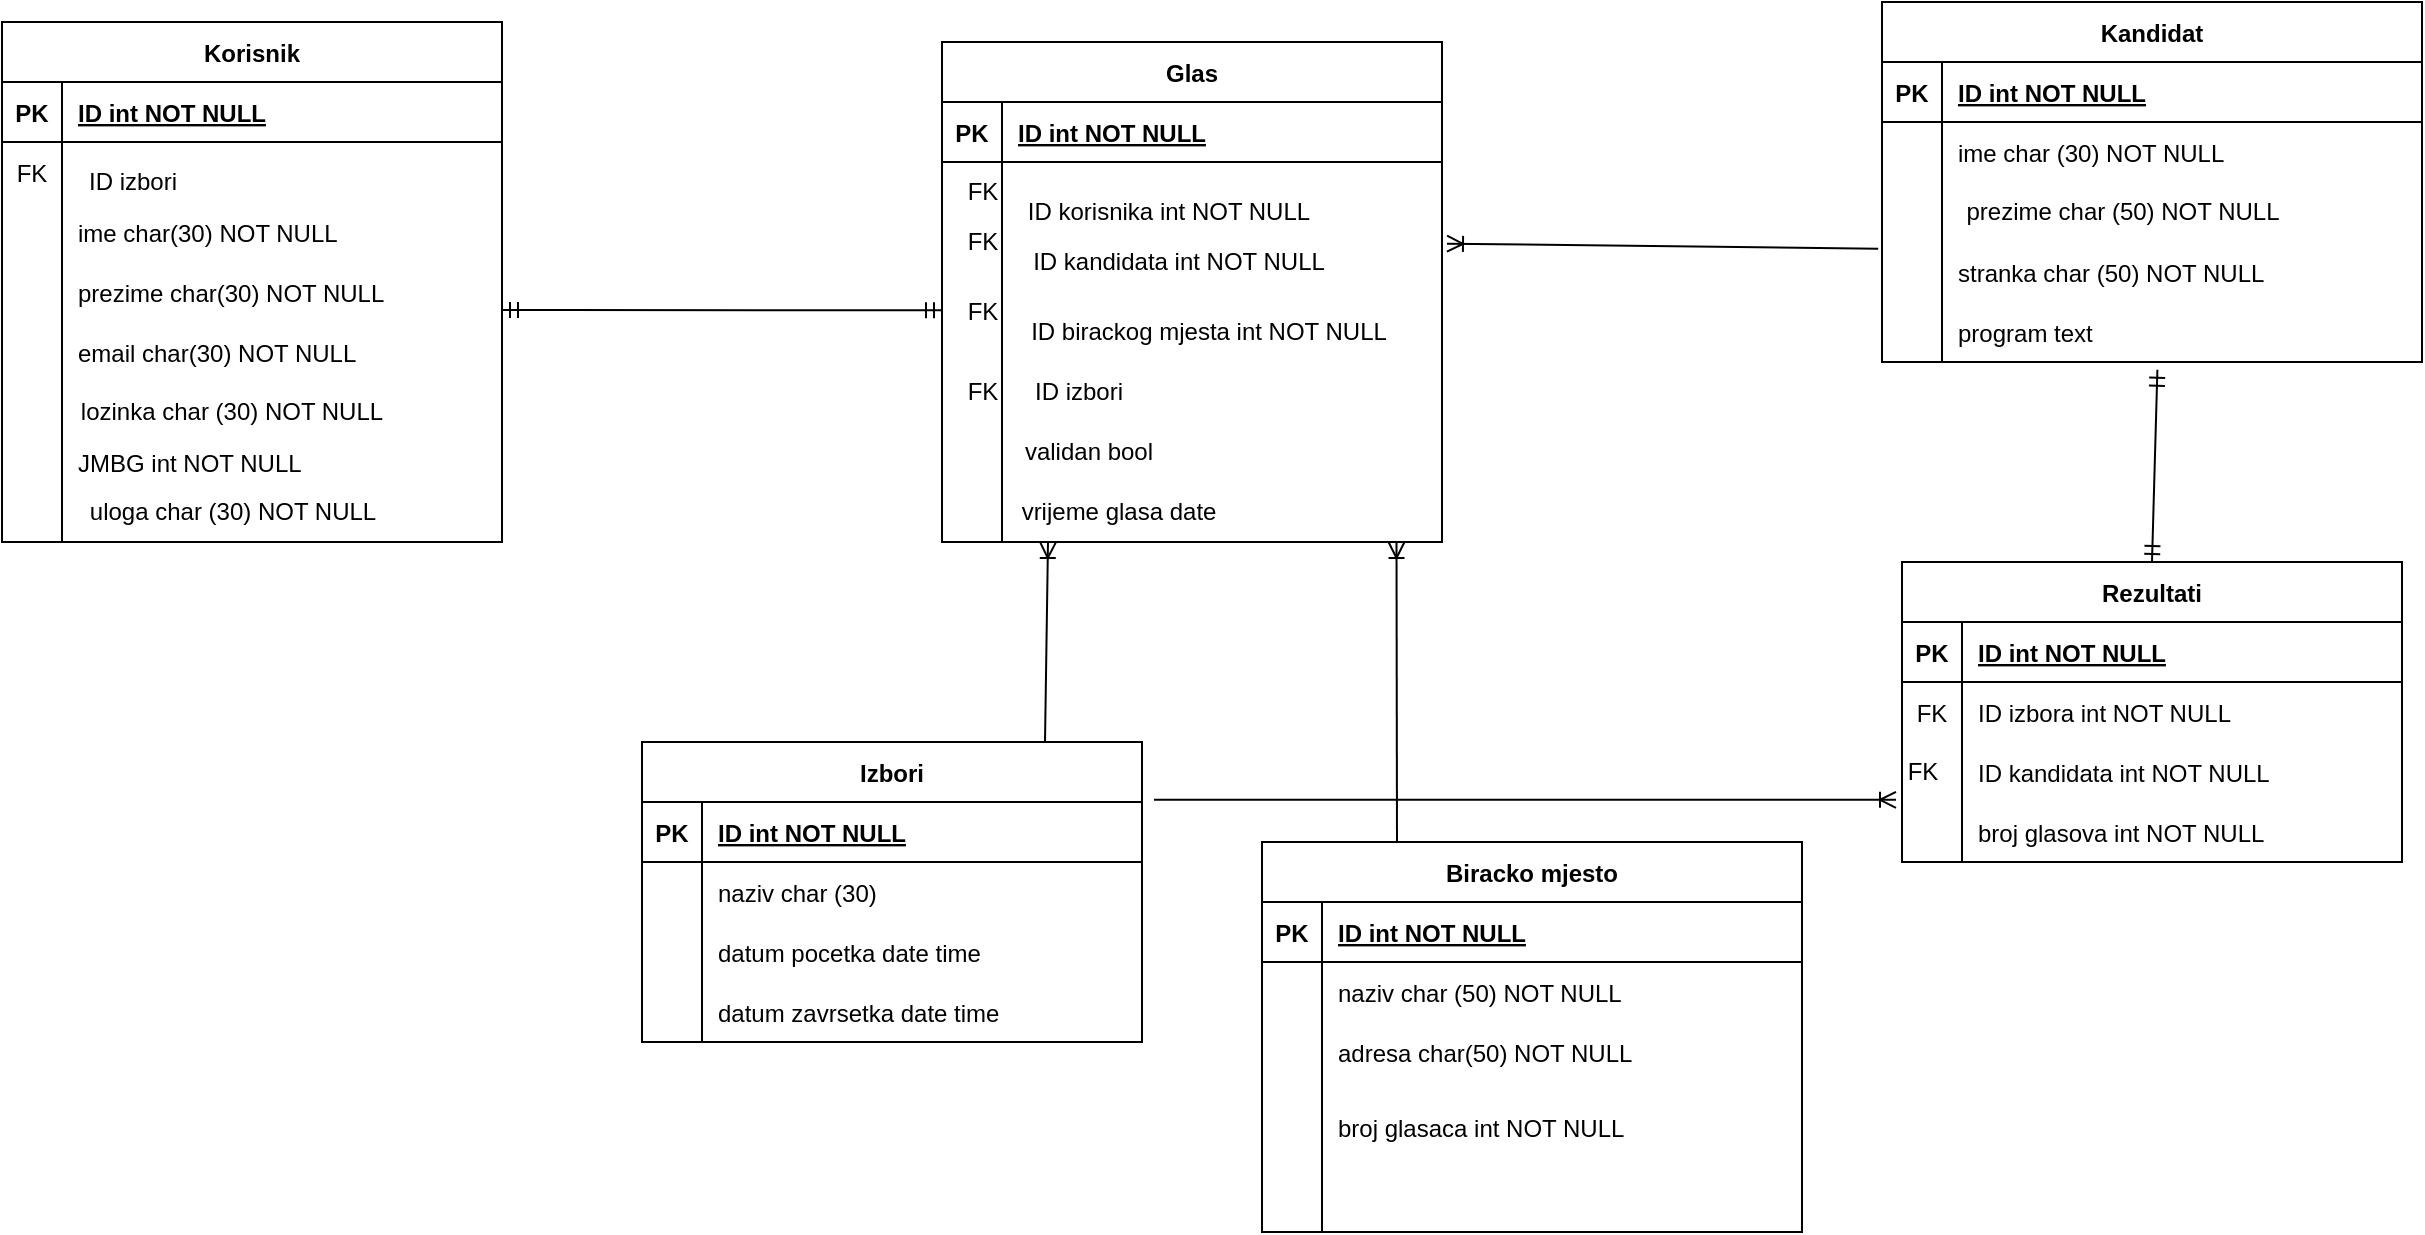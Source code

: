 <?xml version="1.0" encoding="UTF-8"?>
<mxfile version="24.7.8"><diagram name="Page-1" id="9csiGRajn9hbeka8NCRL"><mxGraphModel dx="794" dy="420" grid="1" gridSize="10" guides="1" tooltips="1" connect="1" arrows="1" fold="1" page="1" pageScale="1" pageWidth="827" pageHeight="1169" math="0" shadow="0"><root><mxCell id="0"/><mxCell id="1" parent="0"/><mxCell id="At3crt5vRcggLfKBgVWZ-40" value="Izbori" style="shape=table;startSize=30;container=1;collapsible=1;childLayout=tableLayout;fixedRows=1;rowLines=0;fontStyle=1;align=center;resizeLast=1;" parent="1" vertex="1"><mxGeometry x="420" y="450" width="250" height="150" as="geometry"/></mxCell><mxCell id="At3crt5vRcggLfKBgVWZ-41" value="" style="shape=partialRectangle;collapsible=0;dropTarget=0;pointerEvents=0;fillColor=none;points=[[0,0.5],[1,0.5]];portConstraint=eastwest;top=0;left=0;right=0;bottom=1;" parent="At3crt5vRcggLfKBgVWZ-40" vertex="1"><mxGeometry y="30" width="250" height="30" as="geometry"/></mxCell><mxCell id="At3crt5vRcggLfKBgVWZ-42" value="PK" style="shape=partialRectangle;overflow=hidden;connectable=0;fillColor=none;top=0;left=0;bottom=0;right=0;fontStyle=1;" parent="At3crt5vRcggLfKBgVWZ-41" vertex="1"><mxGeometry width="30" height="30" as="geometry"><mxRectangle width="30" height="30" as="alternateBounds"/></mxGeometry></mxCell><mxCell id="At3crt5vRcggLfKBgVWZ-43" value="ID int NOT NULL " style="shape=partialRectangle;overflow=hidden;connectable=0;fillColor=none;top=0;left=0;bottom=0;right=0;align=left;spacingLeft=6;fontStyle=5;" parent="At3crt5vRcggLfKBgVWZ-41" vertex="1"><mxGeometry x="30" width="220" height="30" as="geometry"><mxRectangle width="220" height="30" as="alternateBounds"/></mxGeometry></mxCell><mxCell id="At3crt5vRcggLfKBgVWZ-47" value="" style="shape=partialRectangle;collapsible=0;dropTarget=0;pointerEvents=0;fillColor=none;points=[[0,0.5],[1,0.5]];portConstraint=eastwest;top=0;left=0;right=0;bottom=0;" parent="At3crt5vRcggLfKBgVWZ-40" vertex="1"><mxGeometry y="60" width="250" height="30" as="geometry"/></mxCell><mxCell id="At3crt5vRcggLfKBgVWZ-48" value="" style="shape=partialRectangle;overflow=hidden;connectable=0;fillColor=none;top=0;left=0;bottom=0;right=0;" parent="At3crt5vRcggLfKBgVWZ-47" vertex="1"><mxGeometry width="30" height="30" as="geometry"><mxRectangle width="30" height="30" as="alternateBounds"/></mxGeometry></mxCell><mxCell id="At3crt5vRcggLfKBgVWZ-49" value="naziv char (30)" style="shape=partialRectangle;overflow=hidden;connectable=0;fillColor=none;top=0;left=0;bottom=0;right=0;align=left;spacingLeft=6;" parent="At3crt5vRcggLfKBgVWZ-47" vertex="1"><mxGeometry x="30" width="220" height="30" as="geometry"><mxRectangle width="220" height="30" as="alternateBounds"/></mxGeometry></mxCell><mxCell id="At3crt5vRcggLfKBgVWZ-50" value="" style="shape=partialRectangle;collapsible=0;dropTarget=0;pointerEvents=0;fillColor=none;points=[[0,0.5],[1,0.5]];portConstraint=eastwest;top=0;left=0;right=0;bottom=0;" parent="At3crt5vRcggLfKBgVWZ-40" vertex="1"><mxGeometry y="90" width="250" height="30" as="geometry"/></mxCell><mxCell id="At3crt5vRcggLfKBgVWZ-51" value="" style="shape=partialRectangle;overflow=hidden;connectable=0;fillColor=none;top=0;left=0;bottom=0;right=0;" parent="At3crt5vRcggLfKBgVWZ-50" vertex="1"><mxGeometry width="30" height="30" as="geometry"><mxRectangle width="30" height="30" as="alternateBounds"/></mxGeometry></mxCell><mxCell id="At3crt5vRcggLfKBgVWZ-52" value="datum pocetka date time " style="shape=partialRectangle;overflow=hidden;connectable=0;fillColor=none;top=0;left=0;bottom=0;right=0;align=left;spacingLeft=6;" parent="At3crt5vRcggLfKBgVWZ-50" vertex="1"><mxGeometry x="30" width="220" height="30" as="geometry"><mxRectangle width="220" height="30" as="alternateBounds"/></mxGeometry></mxCell><mxCell id="At3crt5vRcggLfKBgVWZ-53" value="" style="shape=partialRectangle;collapsible=0;dropTarget=0;pointerEvents=0;fillColor=none;points=[[0,0.5],[1,0.5]];portConstraint=eastwest;top=0;left=0;right=0;bottom=0;" parent="At3crt5vRcggLfKBgVWZ-40" vertex="1"><mxGeometry y="120" width="250" height="30" as="geometry"/></mxCell><mxCell id="At3crt5vRcggLfKBgVWZ-54" value="" style="shape=partialRectangle;overflow=hidden;connectable=0;fillColor=none;top=0;left=0;bottom=0;right=0;" parent="At3crt5vRcggLfKBgVWZ-53" vertex="1"><mxGeometry width="30" height="30" as="geometry"><mxRectangle width="30" height="30" as="alternateBounds"/></mxGeometry></mxCell><mxCell id="At3crt5vRcggLfKBgVWZ-55" value="datum zavrsetka date time" style="shape=partialRectangle;overflow=hidden;connectable=0;fillColor=none;top=0;left=0;bottom=0;right=0;align=left;spacingLeft=6;" parent="At3crt5vRcggLfKBgVWZ-53" vertex="1"><mxGeometry x="30" width="220" height="30" as="geometry"><mxRectangle width="220" height="30" as="alternateBounds"/></mxGeometry></mxCell><mxCell id="At3crt5vRcggLfKBgVWZ-72" value="Korisnik" style="shape=table;startSize=30;container=1;collapsible=1;childLayout=tableLayout;fixedRows=1;rowLines=0;fontStyle=1;align=center;resizeLast=1;" parent="1" vertex="1"><mxGeometry x="100" y="90" width="250" height="260" as="geometry"/></mxCell><mxCell id="At3crt5vRcggLfKBgVWZ-73" value="" style="shape=partialRectangle;collapsible=0;dropTarget=0;pointerEvents=0;fillColor=none;points=[[0,0.5],[1,0.5]];portConstraint=eastwest;top=0;left=0;right=0;bottom=1;" parent="At3crt5vRcggLfKBgVWZ-72" vertex="1"><mxGeometry y="30" width="250" height="30" as="geometry"/></mxCell><mxCell id="At3crt5vRcggLfKBgVWZ-74" value="PK" style="shape=partialRectangle;overflow=hidden;connectable=0;fillColor=none;top=0;left=0;bottom=0;right=0;fontStyle=1;" parent="At3crt5vRcggLfKBgVWZ-73" vertex="1"><mxGeometry width="30" height="30" as="geometry"><mxRectangle width="30" height="30" as="alternateBounds"/></mxGeometry></mxCell><mxCell id="At3crt5vRcggLfKBgVWZ-75" value="ID int NOT NULL " style="shape=partialRectangle;overflow=hidden;connectable=0;fillColor=none;top=0;left=0;bottom=0;right=0;align=left;spacingLeft=6;fontStyle=5;" parent="At3crt5vRcggLfKBgVWZ-73" vertex="1"><mxGeometry x="30" width="220" height="30" as="geometry"><mxRectangle width="220" height="30" as="alternateBounds"/></mxGeometry></mxCell><mxCell id="At3crt5vRcggLfKBgVWZ-76" value="" style="shape=partialRectangle;collapsible=0;dropTarget=0;pointerEvents=0;fillColor=none;points=[[0,0.5],[1,0.5]];portConstraint=eastwest;top=0;left=0;right=0;bottom=0;" parent="At3crt5vRcggLfKBgVWZ-72" vertex="1"><mxGeometry y="60" width="250" height="30" as="geometry"/></mxCell><mxCell id="At3crt5vRcggLfKBgVWZ-77" value="FK" style="shape=partialRectangle;overflow=hidden;connectable=0;fillColor=none;top=0;left=0;bottom=0;right=0;" parent="At3crt5vRcggLfKBgVWZ-76" vertex="1"><mxGeometry width="30" height="30" as="geometry"><mxRectangle width="30" height="30" as="alternateBounds"/></mxGeometry></mxCell><mxCell id="At3crt5vRcggLfKBgVWZ-78" value="" style="shape=partialRectangle;overflow=hidden;connectable=0;fillColor=none;top=0;left=0;bottom=0;right=0;align=left;spacingLeft=6;" parent="At3crt5vRcggLfKBgVWZ-76" vertex="1"><mxGeometry x="30" width="220" height="30" as="geometry"><mxRectangle width="220" height="30" as="alternateBounds"/></mxGeometry></mxCell><mxCell id="At3crt5vRcggLfKBgVWZ-79" value="" style="shape=partialRectangle;collapsible=0;dropTarget=0;pointerEvents=0;fillColor=none;points=[[0,0.5],[1,0.5]];portConstraint=eastwest;top=0;left=0;right=0;bottom=0;" parent="At3crt5vRcggLfKBgVWZ-72" vertex="1"><mxGeometry y="90" width="250" height="30" as="geometry"/></mxCell><mxCell id="At3crt5vRcggLfKBgVWZ-80" value="" style="shape=partialRectangle;overflow=hidden;connectable=0;fillColor=none;top=0;left=0;bottom=0;right=0;" parent="At3crt5vRcggLfKBgVWZ-79" vertex="1"><mxGeometry width="30" height="30" as="geometry"><mxRectangle width="30" height="30" as="alternateBounds"/></mxGeometry></mxCell><mxCell id="At3crt5vRcggLfKBgVWZ-81" value="ime char(30) NOT NULL" style="shape=partialRectangle;overflow=hidden;connectable=0;fillColor=none;top=0;left=0;bottom=0;right=0;align=left;spacingLeft=6;" parent="At3crt5vRcggLfKBgVWZ-79" vertex="1"><mxGeometry x="30" width="220" height="30" as="geometry"><mxRectangle width="220" height="30" as="alternateBounds"/></mxGeometry></mxCell><mxCell id="At3crt5vRcggLfKBgVWZ-82" value="" style="shape=partialRectangle;collapsible=0;dropTarget=0;pointerEvents=0;fillColor=none;points=[[0,0.5],[1,0.5]];portConstraint=eastwest;top=0;left=0;right=0;bottom=0;" parent="At3crt5vRcggLfKBgVWZ-72" vertex="1"><mxGeometry y="120" width="250" height="30" as="geometry"/></mxCell><mxCell id="At3crt5vRcggLfKBgVWZ-83" value="" style="shape=partialRectangle;overflow=hidden;connectable=0;fillColor=none;top=0;left=0;bottom=0;right=0;" parent="At3crt5vRcggLfKBgVWZ-82" vertex="1"><mxGeometry width="30" height="30" as="geometry"><mxRectangle width="30" height="30" as="alternateBounds"/></mxGeometry></mxCell><mxCell id="At3crt5vRcggLfKBgVWZ-84" value="prezime char(30) NOT NULL" style="shape=partialRectangle;overflow=hidden;connectable=0;fillColor=none;top=0;left=0;bottom=0;right=0;align=left;spacingLeft=6;" parent="At3crt5vRcggLfKBgVWZ-82" vertex="1"><mxGeometry x="30" width="220" height="30" as="geometry"><mxRectangle width="220" height="30" as="alternateBounds"/></mxGeometry></mxCell><mxCell id="At3crt5vRcggLfKBgVWZ-88" value="" style="shape=partialRectangle;collapsible=0;dropTarget=0;pointerEvents=0;fillColor=none;points=[[0,0.5],[1,0.5]];portConstraint=eastwest;top=0;left=0;right=0;bottom=0;" parent="At3crt5vRcggLfKBgVWZ-72" vertex="1"><mxGeometry y="150" width="250" height="30" as="geometry"/></mxCell><mxCell id="At3crt5vRcggLfKBgVWZ-89" value="" style="shape=partialRectangle;overflow=hidden;connectable=0;fillColor=none;top=0;left=0;bottom=0;right=0;" parent="At3crt5vRcggLfKBgVWZ-88" vertex="1"><mxGeometry width="30" height="30" as="geometry"><mxRectangle width="30" height="30" as="alternateBounds"/></mxGeometry></mxCell><mxCell id="At3crt5vRcggLfKBgVWZ-90" value="email char(30) NOT NULL" style="shape=partialRectangle;overflow=hidden;connectable=0;fillColor=none;top=0;left=0;bottom=0;right=0;align=left;spacingLeft=6;" parent="At3crt5vRcggLfKBgVWZ-88" vertex="1"><mxGeometry x="30" width="220" height="30" as="geometry"><mxRectangle width="220" height="30" as="alternateBounds"/></mxGeometry></mxCell><mxCell id="At3crt5vRcggLfKBgVWZ-240" value="" style="shape=partialRectangle;collapsible=0;dropTarget=0;pointerEvents=0;fillColor=none;points=[[0,0.5],[1,0.5]];portConstraint=eastwest;top=0;left=0;right=0;bottom=0;" parent="At3crt5vRcggLfKBgVWZ-72" vertex="1"><mxGeometry y="180" width="250" height="80" as="geometry"/></mxCell><mxCell id="At3crt5vRcggLfKBgVWZ-241" value="" style="shape=partialRectangle;overflow=hidden;connectable=0;fillColor=none;top=0;left=0;bottom=0;right=0;" parent="At3crt5vRcggLfKBgVWZ-240" vertex="1"><mxGeometry width="30" height="80" as="geometry"><mxRectangle width="30" height="80" as="alternateBounds"/></mxGeometry></mxCell><mxCell id="At3crt5vRcggLfKBgVWZ-242" value="JMBG int NOT NULL" style="shape=partialRectangle;overflow=hidden;connectable=0;fillColor=none;top=0;left=0;bottom=0;right=0;align=left;spacingLeft=6;" parent="At3crt5vRcggLfKBgVWZ-240" vertex="1"><mxGeometry x="30" width="220" height="80" as="geometry"><mxRectangle width="220" height="80" as="alternateBounds"/></mxGeometry></mxCell><mxCell id="At3crt5vRcggLfKBgVWZ-101" value="Rezultati" style="shape=table;startSize=30;container=1;collapsible=1;childLayout=tableLayout;fixedRows=1;rowLines=0;fontStyle=1;align=center;resizeLast=1;" parent="1" vertex="1"><mxGeometry x="1050" y="360" width="250" height="150" as="geometry"/></mxCell><mxCell id="At3crt5vRcggLfKBgVWZ-102" value="" style="shape=partialRectangle;collapsible=0;dropTarget=0;pointerEvents=0;fillColor=none;points=[[0,0.5],[1,0.5]];portConstraint=eastwest;top=0;left=0;right=0;bottom=1;" parent="At3crt5vRcggLfKBgVWZ-101" vertex="1"><mxGeometry y="30" width="250" height="30" as="geometry"/></mxCell><mxCell id="At3crt5vRcggLfKBgVWZ-103" value="PK" style="shape=partialRectangle;overflow=hidden;connectable=0;fillColor=none;top=0;left=0;bottom=0;right=0;fontStyle=1;" parent="At3crt5vRcggLfKBgVWZ-102" vertex="1"><mxGeometry width="30" height="30" as="geometry"><mxRectangle width="30" height="30" as="alternateBounds"/></mxGeometry></mxCell><mxCell id="At3crt5vRcggLfKBgVWZ-104" value="ID int NOT NULL " style="shape=partialRectangle;overflow=hidden;connectable=0;fillColor=none;top=0;left=0;bottom=0;right=0;align=left;spacingLeft=6;fontStyle=5;" parent="At3crt5vRcggLfKBgVWZ-102" vertex="1"><mxGeometry x="30" width="220" height="30" as="geometry"><mxRectangle width="220" height="30" as="alternateBounds"/></mxGeometry></mxCell><mxCell id="At3crt5vRcggLfKBgVWZ-105" value="" style="shape=partialRectangle;collapsible=0;dropTarget=0;pointerEvents=0;fillColor=none;points=[[0,0.5],[1,0.5]];portConstraint=eastwest;top=0;left=0;right=0;bottom=0;" parent="At3crt5vRcggLfKBgVWZ-101" vertex="1"><mxGeometry y="60" width="250" height="30" as="geometry"/></mxCell><mxCell id="At3crt5vRcggLfKBgVWZ-106" value="FK" style="shape=partialRectangle;overflow=hidden;connectable=0;fillColor=none;top=0;left=0;bottom=0;right=0;" parent="At3crt5vRcggLfKBgVWZ-105" vertex="1"><mxGeometry width="30" height="30" as="geometry"><mxRectangle width="30" height="30" as="alternateBounds"/></mxGeometry></mxCell><mxCell id="At3crt5vRcggLfKBgVWZ-107" value="ID izbora int NOT NULL" style="shape=partialRectangle;overflow=hidden;connectable=0;fillColor=none;top=0;left=0;bottom=0;right=0;align=left;spacingLeft=6;" parent="At3crt5vRcggLfKBgVWZ-105" vertex="1"><mxGeometry x="30" width="220" height="30" as="geometry"><mxRectangle width="220" height="30" as="alternateBounds"/></mxGeometry></mxCell><mxCell id="At3crt5vRcggLfKBgVWZ-108" value="" style="shape=partialRectangle;collapsible=0;dropTarget=0;pointerEvents=0;fillColor=none;points=[[0,0.5],[1,0.5]];portConstraint=eastwest;top=0;left=0;right=0;bottom=0;" parent="At3crt5vRcggLfKBgVWZ-101" vertex="1"><mxGeometry y="90" width="250" height="30" as="geometry"/></mxCell><mxCell id="At3crt5vRcggLfKBgVWZ-109" value="" style="shape=partialRectangle;overflow=hidden;connectable=0;fillColor=none;top=0;left=0;bottom=0;right=0;" parent="At3crt5vRcggLfKBgVWZ-108" vertex="1"><mxGeometry width="30" height="30" as="geometry"><mxRectangle width="30" height="30" as="alternateBounds"/></mxGeometry></mxCell><mxCell id="At3crt5vRcggLfKBgVWZ-110" value="ID kandidata int NOT NULL" style="shape=partialRectangle;overflow=hidden;connectable=0;fillColor=none;top=0;left=0;bottom=0;right=0;align=left;spacingLeft=6;" parent="At3crt5vRcggLfKBgVWZ-108" vertex="1"><mxGeometry x="30" width="220" height="30" as="geometry"><mxRectangle width="220" height="30" as="alternateBounds"/></mxGeometry></mxCell><mxCell id="At3crt5vRcggLfKBgVWZ-111" value="" style="shape=partialRectangle;collapsible=0;dropTarget=0;pointerEvents=0;fillColor=none;points=[[0,0.5],[1,0.5]];portConstraint=eastwest;top=0;left=0;right=0;bottom=0;" parent="At3crt5vRcggLfKBgVWZ-101" vertex="1"><mxGeometry y="120" width="250" height="30" as="geometry"/></mxCell><mxCell id="At3crt5vRcggLfKBgVWZ-112" value="" style="shape=partialRectangle;overflow=hidden;connectable=0;fillColor=none;top=0;left=0;bottom=0;right=0;" parent="At3crt5vRcggLfKBgVWZ-111" vertex="1"><mxGeometry width="30" height="30" as="geometry"><mxRectangle width="30" height="30" as="alternateBounds"/></mxGeometry></mxCell><mxCell id="At3crt5vRcggLfKBgVWZ-113" value="broj glasova int NOT NULL" style="shape=partialRectangle;overflow=hidden;connectable=0;fillColor=none;top=0;left=0;bottom=0;right=0;align=left;spacingLeft=6;" parent="At3crt5vRcggLfKBgVWZ-111" vertex="1"><mxGeometry x="30" width="220" height="30" as="geometry"><mxRectangle width="220" height="30" as="alternateBounds"/></mxGeometry></mxCell><mxCell id="At3crt5vRcggLfKBgVWZ-120" value="Kandidat" style="shape=table;startSize=30;container=1;collapsible=1;childLayout=tableLayout;fixedRows=1;rowLines=0;fontStyle=1;align=center;resizeLast=1;" parent="1" vertex="1"><mxGeometry x="1040" y="80" width="270" height="180" as="geometry"/></mxCell><mxCell id="At3crt5vRcggLfKBgVWZ-121" value="" style="shape=partialRectangle;collapsible=0;dropTarget=0;pointerEvents=0;fillColor=none;points=[[0,0.5],[1,0.5]];portConstraint=eastwest;top=0;left=0;right=0;bottom=1;" parent="At3crt5vRcggLfKBgVWZ-120" vertex="1"><mxGeometry y="30" width="270" height="30" as="geometry"/></mxCell><mxCell id="At3crt5vRcggLfKBgVWZ-122" value="PK" style="shape=partialRectangle;overflow=hidden;connectable=0;fillColor=none;top=0;left=0;bottom=0;right=0;fontStyle=1;" parent="At3crt5vRcggLfKBgVWZ-121" vertex="1"><mxGeometry width="30" height="30" as="geometry"><mxRectangle width="30" height="30" as="alternateBounds"/></mxGeometry></mxCell><mxCell id="At3crt5vRcggLfKBgVWZ-123" value="ID int NOT NULL " style="shape=partialRectangle;overflow=hidden;connectable=0;fillColor=none;top=0;left=0;bottom=0;right=0;align=left;spacingLeft=6;fontStyle=5;" parent="At3crt5vRcggLfKBgVWZ-121" vertex="1"><mxGeometry x="30" width="240" height="30" as="geometry"><mxRectangle width="240" height="30" as="alternateBounds"/></mxGeometry></mxCell><mxCell id="At3crt5vRcggLfKBgVWZ-124" value="" style="shape=partialRectangle;collapsible=0;dropTarget=0;pointerEvents=0;fillColor=none;points=[[0,0.5],[1,0.5]];portConstraint=eastwest;top=0;left=0;right=0;bottom=0;" parent="At3crt5vRcggLfKBgVWZ-120" vertex="1"><mxGeometry y="60" width="270" height="30" as="geometry"/></mxCell><mxCell id="At3crt5vRcggLfKBgVWZ-125" value="" style="shape=partialRectangle;overflow=hidden;connectable=0;fillColor=none;top=0;left=0;bottom=0;right=0;" parent="At3crt5vRcggLfKBgVWZ-124" vertex="1"><mxGeometry width="30" height="30" as="geometry"><mxRectangle width="30" height="30" as="alternateBounds"/></mxGeometry></mxCell><mxCell id="At3crt5vRcggLfKBgVWZ-126" value="ime char (30) NOT NULL" style="shape=partialRectangle;overflow=hidden;connectable=0;fillColor=none;top=0;left=0;bottom=0;right=0;align=left;spacingLeft=6;" parent="At3crt5vRcggLfKBgVWZ-124" vertex="1"><mxGeometry x="30" width="240" height="30" as="geometry"><mxRectangle width="240" height="30" as="alternateBounds"/></mxGeometry></mxCell><mxCell id="At3crt5vRcggLfKBgVWZ-127" value="" style="shape=partialRectangle;collapsible=0;dropTarget=0;pointerEvents=0;fillColor=none;points=[[0,0.5],[1,0.5]];portConstraint=eastwest;top=0;left=0;right=0;bottom=0;" parent="At3crt5vRcggLfKBgVWZ-120" vertex="1"><mxGeometry y="90" width="270" height="30" as="geometry"/></mxCell><mxCell id="At3crt5vRcggLfKBgVWZ-128" value="" style="shape=partialRectangle;overflow=hidden;connectable=0;fillColor=none;top=0;left=0;bottom=0;right=0;" parent="At3crt5vRcggLfKBgVWZ-127" vertex="1"><mxGeometry width="30" height="30" as="geometry"><mxRectangle width="30" height="30" as="alternateBounds"/></mxGeometry></mxCell><mxCell id="At3crt5vRcggLfKBgVWZ-129" value="" style="shape=partialRectangle;overflow=hidden;connectable=0;fillColor=none;top=0;left=0;bottom=0;right=0;align=left;spacingLeft=6;" parent="At3crt5vRcggLfKBgVWZ-127" vertex="1"><mxGeometry x="30" width="240" height="30" as="geometry"><mxRectangle width="240" height="30" as="alternateBounds"/></mxGeometry></mxCell><mxCell id="At3crt5vRcggLfKBgVWZ-130" value="" style="shape=partialRectangle;collapsible=0;dropTarget=0;pointerEvents=0;fillColor=none;points=[[0,0.5],[1,0.5]];portConstraint=eastwest;top=0;left=0;right=0;bottom=0;" parent="At3crt5vRcggLfKBgVWZ-120" vertex="1"><mxGeometry y="120" width="270" height="30" as="geometry"/></mxCell><mxCell id="At3crt5vRcggLfKBgVWZ-131" value="" style="shape=partialRectangle;overflow=hidden;connectable=0;fillColor=none;top=0;left=0;bottom=0;right=0;" parent="At3crt5vRcggLfKBgVWZ-130" vertex="1"><mxGeometry width="30" height="30" as="geometry"><mxRectangle width="30" height="30" as="alternateBounds"/></mxGeometry></mxCell><mxCell id="At3crt5vRcggLfKBgVWZ-132" value="stranka char (50) NOT NULL" style="shape=partialRectangle;overflow=hidden;connectable=0;fillColor=none;top=0;left=0;bottom=0;right=0;align=left;spacingLeft=6;" parent="At3crt5vRcggLfKBgVWZ-130" vertex="1"><mxGeometry x="30" width="240" height="30" as="geometry"><mxRectangle width="240" height="30" as="alternateBounds"/></mxGeometry></mxCell><mxCell id="At3crt5vRcggLfKBgVWZ-292" value="" style="shape=partialRectangle;collapsible=0;dropTarget=0;pointerEvents=0;fillColor=none;points=[[0,0.5],[1,0.5]];portConstraint=eastwest;top=0;left=0;right=0;bottom=0;" parent="At3crt5vRcggLfKBgVWZ-120" vertex="1"><mxGeometry y="150" width="270" height="30" as="geometry"/></mxCell><mxCell id="At3crt5vRcggLfKBgVWZ-293" value="" style="shape=partialRectangle;overflow=hidden;connectable=0;fillColor=none;top=0;left=0;bottom=0;right=0;" parent="At3crt5vRcggLfKBgVWZ-292" vertex="1"><mxGeometry width="30" height="30" as="geometry"><mxRectangle width="30" height="30" as="alternateBounds"/></mxGeometry></mxCell><mxCell id="At3crt5vRcggLfKBgVWZ-294" value="program text " style="shape=partialRectangle;overflow=hidden;connectable=0;fillColor=none;top=0;left=0;bottom=0;right=0;align=left;spacingLeft=6;" parent="At3crt5vRcggLfKBgVWZ-292" vertex="1"><mxGeometry x="30" width="240" height="30" as="geometry"><mxRectangle width="240" height="30" as="alternateBounds"/></mxGeometry></mxCell><mxCell id="At3crt5vRcggLfKBgVWZ-146" value="Glas" style="shape=table;startSize=30;container=1;collapsible=1;childLayout=tableLayout;fixedRows=1;rowLines=0;fontStyle=1;align=center;resizeLast=1;" parent="1" vertex="1"><mxGeometry x="570" y="100" width="250" height="250" as="geometry"/></mxCell><mxCell id="At3crt5vRcggLfKBgVWZ-147" value="" style="shape=partialRectangle;collapsible=0;dropTarget=0;pointerEvents=0;fillColor=none;points=[[0,0.5],[1,0.5]];portConstraint=eastwest;top=0;left=0;right=0;bottom=1;" parent="At3crt5vRcggLfKBgVWZ-146" vertex="1"><mxGeometry y="30" width="250" height="30" as="geometry"/></mxCell><mxCell id="At3crt5vRcggLfKBgVWZ-148" value="PK" style="shape=partialRectangle;overflow=hidden;connectable=0;fillColor=none;top=0;left=0;bottom=0;right=0;fontStyle=1;" parent="At3crt5vRcggLfKBgVWZ-147" vertex="1"><mxGeometry width="30" height="30" as="geometry"><mxRectangle width="30" height="30" as="alternateBounds"/></mxGeometry></mxCell><mxCell id="At3crt5vRcggLfKBgVWZ-149" value="ID int NOT NULL " style="shape=partialRectangle;overflow=hidden;connectable=0;fillColor=none;top=0;left=0;bottom=0;right=0;align=left;spacingLeft=6;fontStyle=5;" parent="At3crt5vRcggLfKBgVWZ-147" vertex="1"><mxGeometry x="30" width="220" height="30" as="geometry"><mxRectangle width="220" height="30" as="alternateBounds"/></mxGeometry></mxCell><mxCell id="At3crt5vRcggLfKBgVWZ-150" value="" style="shape=partialRectangle;collapsible=0;dropTarget=0;pointerEvents=0;fillColor=none;points=[[0,0.5],[1,0.5]];portConstraint=eastwest;top=0;left=0;right=0;bottom=0;" parent="At3crt5vRcggLfKBgVWZ-146" vertex="1"><mxGeometry y="60" width="250" height="190" as="geometry"/></mxCell><mxCell id="At3crt5vRcggLfKBgVWZ-151" value="" style="shape=partialRectangle;overflow=hidden;connectable=0;fillColor=none;top=0;left=0;bottom=0;right=0;" parent="At3crt5vRcggLfKBgVWZ-150" vertex="1"><mxGeometry width="30" height="190" as="geometry"><mxRectangle width="30" height="190" as="alternateBounds"/></mxGeometry></mxCell><mxCell id="At3crt5vRcggLfKBgVWZ-152" value="" style="shape=partialRectangle;overflow=hidden;connectable=0;fillColor=none;top=0;left=0;bottom=0;right=0;align=left;spacingLeft=6;" parent="At3crt5vRcggLfKBgVWZ-150" vertex="1"><mxGeometry x="30" width="220" height="190" as="geometry"><mxRectangle width="220" height="190" as="alternateBounds"/></mxGeometry></mxCell><mxCell id="At3crt5vRcggLfKBgVWZ-256" value="Biracko mjesto" style="shape=table;startSize=30;container=1;collapsible=1;childLayout=tableLayout;fixedRows=1;rowLines=0;fontStyle=1;align=center;resizeLast=1;" parent="1" vertex="1"><mxGeometry x="730" y="500" width="270" height="195" as="geometry"/></mxCell><mxCell id="At3crt5vRcggLfKBgVWZ-257" value="" style="shape=partialRectangle;collapsible=0;dropTarget=0;pointerEvents=0;fillColor=none;points=[[0,0.5],[1,0.5]];portConstraint=eastwest;top=0;left=0;right=0;bottom=1;" parent="At3crt5vRcggLfKBgVWZ-256" vertex="1"><mxGeometry y="30" width="270" height="30" as="geometry"/></mxCell><mxCell id="At3crt5vRcggLfKBgVWZ-258" value="PK" style="shape=partialRectangle;overflow=hidden;connectable=0;fillColor=none;top=0;left=0;bottom=0;right=0;fontStyle=1;" parent="At3crt5vRcggLfKBgVWZ-257" vertex="1"><mxGeometry width="30" height="30" as="geometry"><mxRectangle width="30" height="30" as="alternateBounds"/></mxGeometry></mxCell><mxCell id="At3crt5vRcggLfKBgVWZ-259" value="ID int NOT NULL " style="shape=partialRectangle;overflow=hidden;connectable=0;fillColor=none;top=0;left=0;bottom=0;right=0;align=left;spacingLeft=6;fontStyle=5;" parent="At3crt5vRcggLfKBgVWZ-257" vertex="1"><mxGeometry x="30" width="240" height="30" as="geometry"><mxRectangle width="240" height="30" as="alternateBounds"/></mxGeometry></mxCell><mxCell id="At3crt5vRcggLfKBgVWZ-260" value="" style="shape=partialRectangle;collapsible=0;dropTarget=0;pointerEvents=0;fillColor=none;points=[[0,0.5],[1,0.5]];portConstraint=eastwest;top=0;left=0;right=0;bottom=0;" parent="At3crt5vRcggLfKBgVWZ-256" vertex="1"><mxGeometry y="60" width="270" height="30" as="geometry"/></mxCell><mxCell id="At3crt5vRcggLfKBgVWZ-261" value="" style="shape=partialRectangle;overflow=hidden;connectable=0;fillColor=none;top=0;left=0;bottom=0;right=0;" parent="At3crt5vRcggLfKBgVWZ-260" vertex="1"><mxGeometry width="30" height="30" as="geometry"><mxRectangle width="30" height="30" as="alternateBounds"/></mxGeometry></mxCell><mxCell id="At3crt5vRcggLfKBgVWZ-262" value="naziv char (50) NOT NULL" style="shape=partialRectangle;overflow=hidden;connectable=0;fillColor=none;top=0;left=0;bottom=0;right=0;align=left;spacingLeft=6;" parent="At3crt5vRcggLfKBgVWZ-260" vertex="1"><mxGeometry x="30" width="240" height="30" as="geometry"><mxRectangle width="240" height="30" as="alternateBounds"/></mxGeometry></mxCell><mxCell id="At3crt5vRcggLfKBgVWZ-263" value="" style="shape=partialRectangle;collapsible=0;dropTarget=0;pointerEvents=0;fillColor=none;points=[[0,0.5],[1,0.5]];portConstraint=eastwest;top=0;left=0;right=0;bottom=0;" parent="At3crt5vRcggLfKBgVWZ-256" vertex="1"><mxGeometry y="90" width="270" height="30" as="geometry"/></mxCell><mxCell id="At3crt5vRcggLfKBgVWZ-264" value="" style="shape=partialRectangle;overflow=hidden;connectable=0;fillColor=none;top=0;left=0;bottom=0;right=0;" parent="At3crt5vRcggLfKBgVWZ-263" vertex="1"><mxGeometry width="30" height="30" as="geometry"><mxRectangle width="30" height="30" as="alternateBounds"/></mxGeometry></mxCell><mxCell id="At3crt5vRcggLfKBgVWZ-265" value="adresa char(50) NOT NULL" style="shape=partialRectangle;overflow=hidden;connectable=0;fillColor=none;top=0;left=0;bottom=0;right=0;align=left;spacingLeft=6;" parent="At3crt5vRcggLfKBgVWZ-263" vertex="1"><mxGeometry x="30" width="240" height="30" as="geometry"><mxRectangle width="240" height="30" as="alternateBounds"/></mxGeometry></mxCell><mxCell id="At3crt5vRcggLfKBgVWZ-266" value="" style="shape=partialRectangle;collapsible=0;dropTarget=0;pointerEvents=0;fillColor=none;points=[[0,0.5],[1,0.5]];portConstraint=eastwest;top=0;left=0;right=0;bottom=0;" parent="At3crt5vRcggLfKBgVWZ-256" vertex="1"><mxGeometry y="120" width="270" height="45" as="geometry"/></mxCell><mxCell id="At3crt5vRcggLfKBgVWZ-267" value="" style="shape=partialRectangle;overflow=hidden;connectable=0;fillColor=none;top=0;left=0;bottom=0;right=0;" parent="At3crt5vRcggLfKBgVWZ-266" vertex="1"><mxGeometry width="30" height="45" as="geometry"><mxRectangle width="30" height="45" as="alternateBounds"/></mxGeometry></mxCell><mxCell id="At3crt5vRcggLfKBgVWZ-268" value="broj glasaca int NOT NULL" style="shape=partialRectangle;overflow=hidden;connectable=0;fillColor=none;top=0;left=0;bottom=0;right=0;align=left;spacingLeft=6;" parent="At3crt5vRcggLfKBgVWZ-266" vertex="1"><mxGeometry x="30" width="240" height="45" as="geometry"><mxRectangle width="240" height="45" as="alternateBounds"/></mxGeometry></mxCell><mxCell id="At3crt5vRcggLfKBgVWZ-272" value="" style="shape=partialRectangle;collapsible=0;dropTarget=0;pointerEvents=0;fillColor=none;points=[[0,0.5],[1,0.5]];portConstraint=eastwest;top=0;left=0;right=0;bottom=0;" parent="At3crt5vRcggLfKBgVWZ-256" vertex="1"><mxGeometry y="165" width="270" height="30" as="geometry"/></mxCell><mxCell id="At3crt5vRcggLfKBgVWZ-273" value="" style="shape=partialRectangle;overflow=hidden;connectable=0;fillColor=none;top=0;left=0;bottom=0;right=0;" parent="At3crt5vRcggLfKBgVWZ-272" vertex="1"><mxGeometry width="30" height="30" as="geometry"><mxRectangle width="30" height="30" as="alternateBounds"/></mxGeometry></mxCell><mxCell id="At3crt5vRcggLfKBgVWZ-274" value="" style="shape=partialRectangle;overflow=hidden;connectable=0;fillColor=none;top=0;left=0;bottom=0;right=0;align=left;spacingLeft=6;" parent="At3crt5vRcggLfKBgVWZ-272" vertex="1"><mxGeometry x="30" width="240" height="30" as="geometry"><mxRectangle width="240" height="30" as="alternateBounds"/></mxGeometry></mxCell><mxCell id="p6E1NPK0dq5LKBAt9Yt--1" value="lozinka char (30) NOT NULL" style="text;strokeColor=none;align=center;fillColor=none;html=1;verticalAlign=middle;whiteSpace=wrap;rounded=0;" parent="1" vertex="1"><mxGeometry x="130" y="270" width="170" height="30" as="geometry"/></mxCell><mxCell id="p6E1NPK0dq5LKBAt9Yt--2" value="uloga char (30) NOT NULL" style="text;html=1;align=center;verticalAlign=middle;resizable=0;points=[];autosize=1;strokeColor=none;fillColor=none;" parent="1" vertex="1"><mxGeometry x="130" y="320" width="170" height="30" as="geometry"/></mxCell><mxCell id="p6E1NPK0dq5LKBAt9Yt--6" value="prezime char (50) NOT NULL" style="text;html=1;align=center;verticalAlign=middle;resizable=0;points=[];autosize=1;strokeColor=none;fillColor=none;" parent="1" vertex="1"><mxGeometry x="1070" y="170" width="180" height="30" as="geometry"/></mxCell><mxCell id="p6E1NPK0dq5LKBAt9Yt--7" value="ID korisnika int NOT NULL" style="text;html=1;align=center;verticalAlign=middle;resizable=0;points=[];autosize=1;strokeColor=none;fillColor=none;" parent="1" vertex="1"><mxGeometry x="603" y="170" width="160" height="30" as="geometry"/></mxCell><mxCell id="p6E1NPK0dq5LKBAt9Yt--8" value="FK" style="text;html=1;align=center;verticalAlign=middle;resizable=0;points=[];autosize=1;strokeColor=none;fillColor=none;" parent="1" vertex="1"><mxGeometry x="570" y="160" width="40" height="30" as="geometry"/></mxCell><mxCell id="p6E1NPK0dq5LKBAt9Yt--9" value="ID kandidata int NOT NULL" style="text;html=1;align=center;verticalAlign=middle;resizable=0;points=[];autosize=1;strokeColor=none;fillColor=none;" parent="1" vertex="1"><mxGeometry x="603" y="195" width="170" height="30" as="geometry"/></mxCell><mxCell id="p6E1NPK0dq5LKBAt9Yt--10" value="FK" style="text;html=1;align=center;verticalAlign=middle;resizable=0;points=[];autosize=1;strokeColor=none;fillColor=none;" parent="1" vertex="1"><mxGeometry x="570" y="185" width="40" height="30" as="geometry"/></mxCell><mxCell id="p6E1NPK0dq5LKBAt9Yt--11" value="ID birackog mjesta int NOT NULL" style="text;html=1;align=center;verticalAlign=middle;resizable=0;points=[];autosize=1;strokeColor=none;fillColor=none;" parent="1" vertex="1"><mxGeometry x="603" y="230" width="200" height="30" as="geometry"/></mxCell><mxCell id="p6E1NPK0dq5LKBAt9Yt--12" value="FK" style="text;html=1;align=center;verticalAlign=middle;resizable=0;points=[];autosize=1;strokeColor=none;fillColor=none;" parent="1" vertex="1"><mxGeometry x="570" y="220" width="40" height="30" as="geometry"/></mxCell><mxCell id="p6E1NPK0dq5LKBAt9Yt--13" value="vrijeme glasa date" style="text;html=1;align=center;verticalAlign=middle;resizable=0;points=[];autosize=1;strokeColor=none;fillColor=none;" parent="1" vertex="1"><mxGeometry x="598" y="320" width="120" height="30" as="geometry"/></mxCell><mxCell id="p6E1NPK0dq5LKBAt9Yt--14" value="validan bool" style="text;html=1;align=center;verticalAlign=middle;resizable=0;points=[];autosize=1;strokeColor=none;fillColor=none;" parent="1" vertex="1"><mxGeometry x="598" y="290" width="90" height="30" as="geometry"/></mxCell><mxCell id="p6E1NPK0dq5LKBAt9Yt--15" value="FK" style="text;html=1;align=center;verticalAlign=middle;resizable=0;points=[];autosize=1;strokeColor=none;fillColor=none;" parent="1" vertex="1"><mxGeometry x="1040" y="450" width="40" height="30" as="geometry"/></mxCell><mxCell id="p6E1NPK0dq5LKBAt9Yt--16" value="" style="edgeStyle=entityRelationEdgeStyle;fontSize=12;html=1;endArrow=ERmandOne;startArrow=ERmandOne;rounded=0;" parent="1" edge="1"><mxGeometry width="100" height="100" relative="1" as="geometry"><mxPoint x="350" y="234" as="sourcePoint"/><mxPoint x="570" y="234.17" as="targetPoint"/><Array as="points"><mxPoint x="50" y="54.17"/><mxPoint x="680" y="-105.83"/><mxPoint x="548.12" y="234.17"/></Array></mxGeometry></mxCell><mxCell id="p6E1NPK0dq5LKBAt9Yt--19" value="" style="fontSize=12;html=1;endArrow=ERoneToMany;rounded=0;strokeColor=default;align=center;verticalAlign=middle;fontFamily=Helvetica;fontColor=default;labelBackgroundColor=default;entryX=1.01;entryY=0.215;entryDx=0;entryDy=0;entryPerimeter=0;exitX=-0.007;exitY=0.111;exitDx=0;exitDy=0;exitPerimeter=0;" parent="1" source="At3crt5vRcggLfKBgVWZ-130" target="At3crt5vRcggLfKBgVWZ-150" edge="1"><mxGeometry width="100" height="100" relative="1" as="geometry"><mxPoint x="620" y="410" as="sourcePoint"/><mxPoint x="720" y="310" as="targetPoint"/><Array as="points"/></mxGeometry></mxCell><mxCell id="p6E1NPK0dq5LKBAt9Yt--20" value="" style="fontSize=12;html=1;endArrow=ERoneToMany;rounded=0;strokeColor=default;align=center;verticalAlign=middle;fontFamily=Helvetica;fontColor=default;labelBackgroundColor=default;exitX=0.806;exitY=0;exitDx=0;exitDy=0;exitPerimeter=0;" parent="1" source="At3crt5vRcggLfKBgVWZ-40" edge="1"><mxGeometry width="100" height="100" relative="1" as="geometry"><mxPoint x="620" y="410" as="sourcePoint"/><mxPoint x="623" y="350" as="targetPoint"/></mxGeometry></mxCell><mxCell id="p6E1NPK0dq5LKBAt9Yt--21" value="" style="fontSize=12;html=1;endArrow=ERoneToMany;rounded=0;strokeColor=default;align=center;verticalAlign=middle;fontFamily=Helvetica;fontColor=default;labelBackgroundColor=default;exitX=1.024;exitY=-0.037;exitDx=0;exitDy=0;exitPerimeter=0;entryX=0.175;entryY=0.963;entryDx=0;entryDy=0;entryPerimeter=0;" parent="1" source="At3crt5vRcggLfKBgVWZ-41" target="p6E1NPK0dq5LKBAt9Yt--15" edge="1"><mxGeometry width="100" height="100" relative="1" as="geometry"><mxPoint x="620" y="410" as="sourcePoint"/><mxPoint x="720" y="310" as="targetPoint"/></mxGeometry></mxCell><mxCell id="p6E1NPK0dq5LKBAt9Yt--24" value="" style="fontSize=12;html=1;endArrow=ERoneToMany;rounded=0;strokeColor=default;align=center;verticalAlign=middle;fontFamily=Helvetica;fontColor=default;labelBackgroundColor=default;exitX=0.25;exitY=0;exitDx=0;exitDy=0;entryX=0.909;entryY=1;entryDx=0;entryDy=0;entryPerimeter=0;" parent="1" source="At3crt5vRcggLfKBgVWZ-256" target="At3crt5vRcggLfKBgVWZ-150" edge="1"><mxGeometry width="100" height="100" relative="1" as="geometry"><mxPoint x="795" y="470" as="sourcePoint"/><mxPoint x="795" y="358" as="targetPoint"/></mxGeometry></mxCell><mxCell id="p6E1NPK0dq5LKBAt9Yt--26" value="FK" style="text;html=1;align=center;verticalAlign=middle;resizable=0;points=[];autosize=1;strokeColor=none;fillColor=none;fontFamily=Helvetica;fontSize=12;fontColor=default;labelBackgroundColor=default;" parent="1" vertex="1"><mxGeometry x="570" y="260" width="40" height="30" as="geometry"/></mxCell><mxCell id="p6E1NPK0dq5LKBAt9Yt--27" value="ID izbori" style="text;html=1;align=center;verticalAlign=middle;resizable=0;points=[];autosize=1;strokeColor=none;fillColor=none;fontFamily=Helvetica;fontSize=12;fontColor=default;labelBackgroundColor=default;" parent="1" vertex="1"><mxGeometry x="603" y="260" width="70" height="30" as="geometry"/></mxCell><mxCell id="p6E1NPK0dq5LKBAt9Yt--28" value="" style="fontSize=12;html=1;endArrow=ERmandOne;startArrow=ERmandOne;rounded=0;strokeColor=default;align=center;verticalAlign=middle;fontFamily=Helvetica;fontColor=default;labelBackgroundColor=default;exitX=0.5;exitY=0;exitDx=0;exitDy=0;entryX=0.51;entryY=1.129;entryDx=0;entryDy=0;entryPerimeter=0;" parent="1" source="At3crt5vRcggLfKBgVWZ-101" target="At3crt5vRcggLfKBgVWZ-292" edge="1"><mxGeometry width="100" height="100" relative="1" as="geometry"><mxPoint x="650" y="420" as="sourcePoint"/><mxPoint x="750" y="320" as="targetPoint"/></mxGeometry></mxCell><mxCell id="HgxDweQHL5MpH1KVsTtg-1" value="ID izbori" style="text;html=1;align=center;verticalAlign=middle;resizable=0;points=[];autosize=1;strokeColor=none;fillColor=none;" vertex="1" parent="1"><mxGeometry x="130" y="155" width="70" height="30" as="geometry"/></mxCell></root></mxGraphModel></diagram></mxfile>
